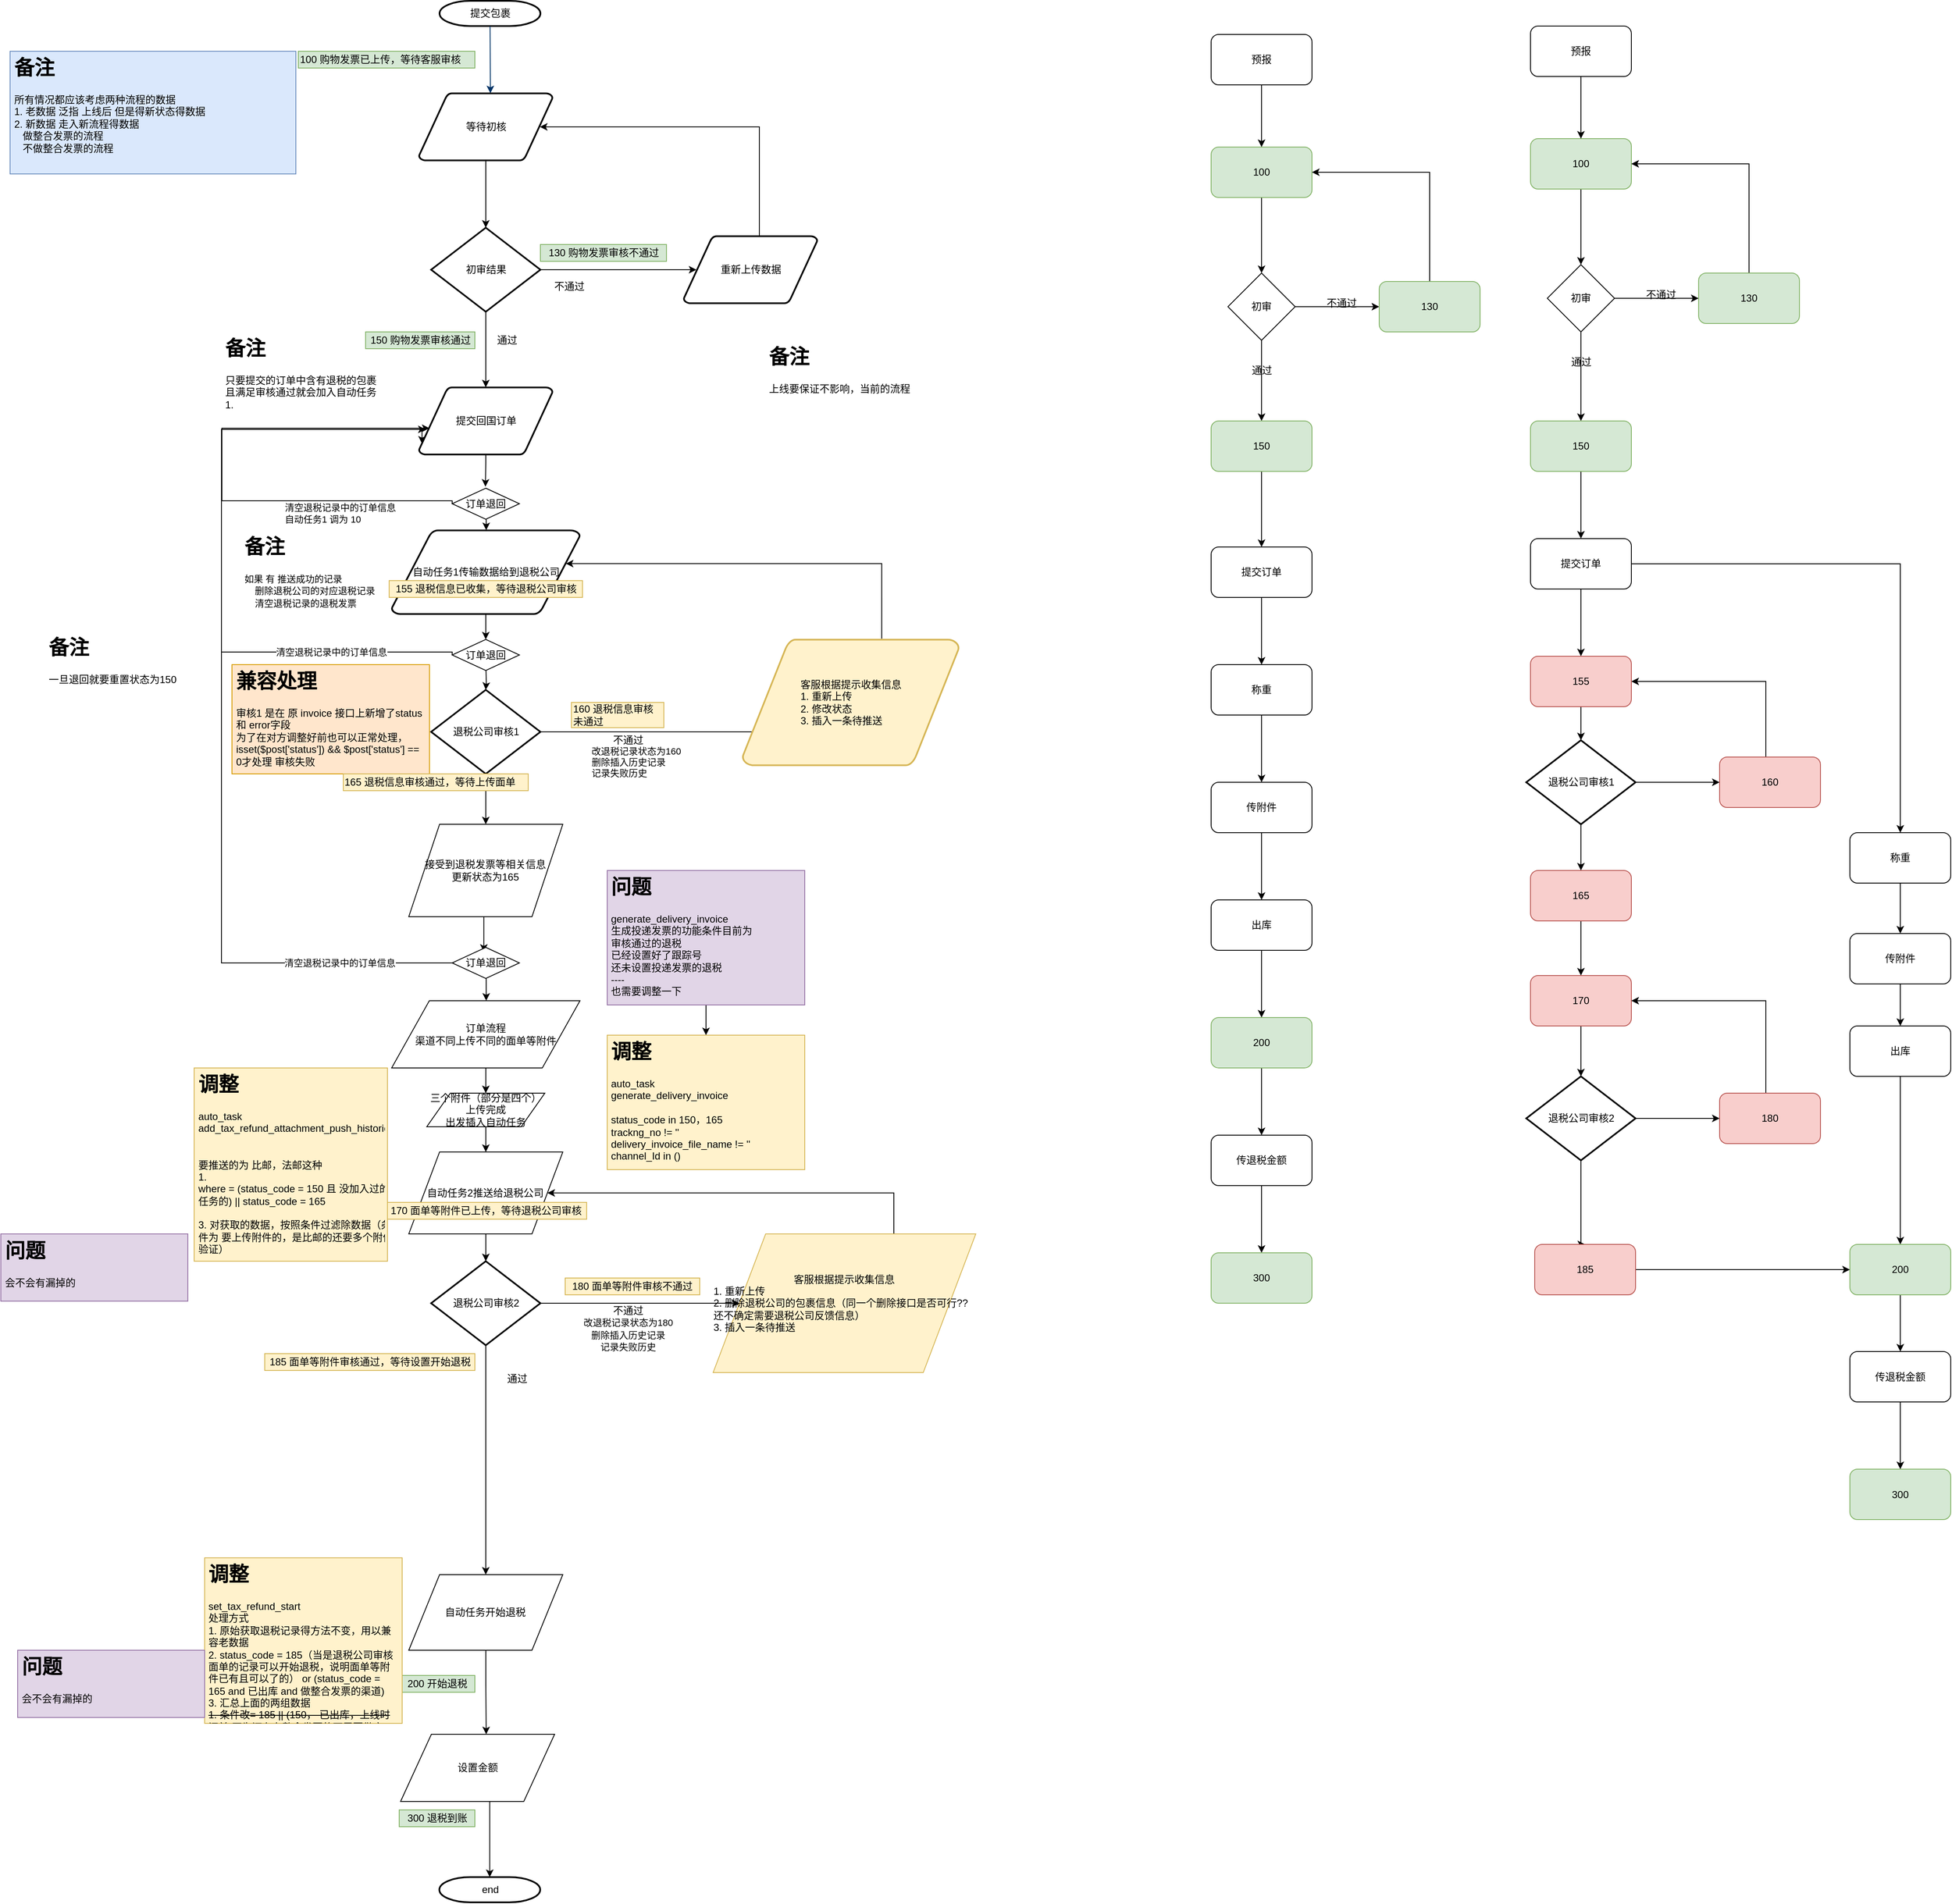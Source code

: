 <mxfile version="13.1.3" type="github">
  <diagram id="6a731a19-8d31-9384-78a2-239565b7b9f0" name="Page-1">
    <mxGraphModel dx="3376" dy="548" grid="1" gridSize="10" guides="1" tooltips="1" connect="1" arrows="1" fold="1" page="1" pageScale="1" pageWidth="1169" pageHeight="827" background="#ffffff" math="0" shadow="0">
      <root>
        <mxCell id="0" />
        <mxCell id="1" parent="0" />
        <mxCell id="2" value="提交包裹" style="shape=mxgraph.flowchart.terminator;strokeWidth=2;gradientColor=none;gradientDirection=north;fontStyle=0;html=1;" parent="1" vertex="1">
          <mxGeometry x="-658.01" y="10" width="120" height="30" as="geometry" />
        </mxCell>
        <mxCell id="7" style="fontStyle=1;strokeColor=#003366;strokeWidth=1;html=1;" parent="1" source="2" edge="1">
          <mxGeometry relative="1" as="geometry">
            <mxPoint x="-597.51" y="120" as="targetPoint" />
          </mxGeometry>
        </mxCell>
        <mxCell id="LrSTDgnJc3ZIewaenou--55" value="100&amp;nbsp;&lt;span&gt;购物发票已上传，等待客服审核&lt;/span&gt;" style="text;html=1;align=left;verticalAlign=middle;resizable=0;points=[];autosize=1;fillColor=#d5e8d4;strokeColor=#82b366;" parent="1" vertex="1">
          <mxGeometry x="-826.01" y="70" width="210" height="20" as="geometry" />
        </mxCell>
        <mxCell id="LrSTDgnJc3ZIewaenou--58" value="" style="edgeStyle=orthogonalEdgeStyle;rounded=0;orthogonalLoop=1;jettySize=auto;html=1;entryX=0.5;entryY=0;entryDx=0;entryDy=0;entryPerimeter=0;" parent="1" source="LrSTDgnJc3ZIewaenou--56" target="LrSTDgnJc3ZIewaenou--60" edge="1">
          <mxGeometry relative="1" as="geometry">
            <mxPoint x="-603.01" y="280" as="targetPoint" />
          </mxGeometry>
        </mxCell>
        <mxCell id="LrSTDgnJc3ZIewaenou--56" value="等待初核" style="shape=mxgraph.flowchart.data;strokeWidth=2;gradientColor=none;gradientDirection=north;fontStyle=0;html=1;" parent="1" vertex="1">
          <mxGeometry x="-682.51" y="120" width="159" height="80" as="geometry" />
        </mxCell>
        <mxCell id="LrSTDgnJc3ZIewaenou--62" value="" style="edgeStyle=orthogonalEdgeStyle;rounded=0;orthogonalLoop=1;jettySize=auto;html=1;entryX=0.095;entryY=0.5;entryDx=0;entryDy=0;entryPerimeter=0;" parent="1" source="LrSTDgnJc3ZIewaenou--60" target="LrSTDgnJc3ZIewaenou--63" edge="1">
          <mxGeometry relative="1" as="geometry">
            <mxPoint x="-458.01" y="330" as="targetPoint" />
          </mxGeometry>
        </mxCell>
        <mxCell id="LrSTDgnJc3ZIewaenou--69" value="" style="edgeStyle=orthogonalEdgeStyle;rounded=0;orthogonalLoop=1;jettySize=auto;html=1;entryX=0.5;entryY=0;entryDx=0;entryDy=0;entryPerimeter=0;" parent="1" source="LrSTDgnJc3ZIewaenou--60" target="LrSTDgnJc3ZIewaenou--70" edge="1">
          <mxGeometry relative="1" as="geometry">
            <mxPoint x="-603.01" y="460" as="targetPoint" />
          </mxGeometry>
        </mxCell>
        <mxCell id="LrSTDgnJc3ZIewaenou--60" value="初审结果" style="shape=mxgraph.flowchart.decision;strokeWidth=2;gradientColor=none;gradientDirection=north;fontStyle=0;html=1;" parent="1" vertex="1">
          <mxGeometry x="-668.01" y="280" width="130" height="100" as="geometry" />
        </mxCell>
        <mxCell id="LrSTDgnJc3ZIewaenou--65" value="" style="edgeStyle=orthogonalEdgeStyle;rounded=0;orthogonalLoop=1;jettySize=auto;html=1;entryX=0.905;entryY=0.5;entryDx=0;entryDy=0;entryPerimeter=0;exitX=0.574;exitY=0.017;exitDx=0;exitDy=0;exitPerimeter=0;" parent="1" source="LrSTDgnJc3ZIewaenou--63" target="LrSTDgnJc3ZIewaenou--56" edge="1">
          <mxGeometry relative="1" as="geometry">
            <mxPoint x="-388.01" y="210" as="targetPoint" />
            <Array as="points">
              <mxPoint x="-277.51" y="291" />
              <mxPoint x="-277.51" y="160" />
            </Array>
          </mxGeometry>
        </mxCell>
        <mxCell id="LrSTDgnJc3ZIewaenou--63" value="重新上传数据" style="shape=mxgraph.flowchart.data;strokeWidth=2;gradientColor=none;gradientDirection=north;fontStyle=0;html=1;" parent="1" vertex="1">
          <mxGeometry x="-367.51" y="290" width="159" height="80" as="geometry" />
        </mxCell>
        <mxCell id="LrSTDgnJc3ZIewaenou--66" value="不通过" style="text;html=1;align=center;verticalAlign=middle;resizable=0;points=[];autosize=1;" parent="1" vertex="1">
          <mxGeometry x="-528.51" y="340" width="50" height="20" as="geometry" />
        </mxCell>
        <mxCell id="LrSTDgnJc3ZIewaenou--75" value="" style="edgeStyle=orthogonalEdgeStyle;rounded=0;orthogonalLoop=1;jettySize=auto;html=1;entryX=0.584;entryY=-0.06;entryDx=0;entryDy=0;entryPerimeter=0;" parent="1" source="LrSTDgnJc3ZIewaenou--70" edge="1">
          <mxGeometry relative="1" as="geometry">
            <mxPoint x="-603.478" y="588.2" as="targetPoint" />
            <Array as="points">
              <mxPoint x="-603.51" y="560" />
              <mxPoint x="-603.51" y="560" />
            </Array>
          </mxGeometry>
        </mxCell>
        <mxCell id="LrSTDgnJc3ZIewaenou--70" value="提交回国订单" style="shape=mxgraph.flowchart.data;strokeWidth=2;gradientColor=none;gradientDirection=north;fontStyle=0;html=1;" parent="1" vertex="1">
          <mxGeometry x="-682.51" y="470" width="159" height="80" as="geometry" />
        </mxCell>
        <mxCell id="LrSTDgnJc3ZIewaenou--77" value="" style="edgeStyle=orthogonalEdgeStyle;rounded=0;orthogonalLoop=1;jettySize=auto;html=1;entryX=0.5;entryY=0;entryDx=0;entryDy=0;entryPerimeter=0;" parent="1" source="LrSTDgnJc3ZIewaenou--74" edge="1">
          <mxGeometry relative="1" as="geometry">
            <mxPoint x="-603.01" y="770" as="targetPoint" />
          </mxGeometry>
        </mxCell>
        <mxCell id="LrSTDgnJc3ZIewaenou--74" value="自动任务1传输数据给到退税公司" style="shape=mxgraph.flowchart.data;strokeWidth=2;gradientColor=none;gradientDirection=north;fontStyle=0;html=1;" parent="1" vertex="1">
          <mxGeometry x="-715" y="640" width="224" height="100" as="geometry" />
        </mxCell>
        <mxCell id="LrSTDgnJc3ZIewaenou--71" value="130&amp;nbsp;购物发票审核不通过" style="text;html=1;align=center;verticalAlign=middle;resizable=0;points=[];autosize=1;fillColor=#d5e8d4;strokeColor=#82b366;" parent="1" vertex="1">
          <mxGeometry x="-538.01" y="300" width="150" height="20" as="geometry" />
        </mxCell>
        <mxCell id="LrSTDgnJc3ZIewaenou--72" value="150&amp;nbsp;购物发票审核通过" style="text;html=1;align=center;verticalAlign=middle;resizable=0;points=[];autosize=1;fillColor=#d5e8d4;strokeColor=#82b366;" parent="1" vertex="1">
          <mxGeometry x="-746.01" y="404" width="130" height="20" as="geometry" />
        </mxCell>
        <mxCell id="LrSTDgnJc3ZIewaenou--73" value="通过" style="text;html=1;align=center;verticalAlign=middle;resizable=0;points=[];autosize=1;" parent="1" vertex="1">
          <mxGeometry x="-597.51" y="404" width="40" height="20" as="geometry" />
        </mxCell>
        <mxCell id="LrSTDgnJc3ZIewaenou--78" value="155 退税信息已收集，等待退税公司审核" style="text;html=1;align=center;verticalAlign=middle;resizable=0;points=[];autosize=1;fillColor=#fff2cc;strokeColor=#d6b656;" parent="1" vertex="1">
          <mxGeometry x="-717.97" y="700" width="230" height="20" as="geometry" />
        </mxCell>
        <mxCell id="LrSTDgnJc3ZIewaenou--81" value="" style="edgeStyle=orthogonalEdgeStyle;rounded=0;orthogonalLoop=1;jettySize=auto;html=1;entryX=0.044;entryY=0.726;entryDx=0;entryDy=0;entryPerimeter=0;exitX=1;exitY=0.5;exitDx=0;exitDy=0;exitPerimeter=0;" parent="1" source="LrSTDgnJc3ZIewaenou--79" target="LrSTDgnJc3ZIewaenou--86" edge="1">
          <mxGeometry relative="1" as="geometry">
            <mxPoint x="-347.51" y="860" as="targetPoint" />
            <Array as="points">
              <mxPoint x="-275.51" y="880" />
            </Array>
          </mxGeometry>
        </mxCell>
        <mxCell id="7mLNIrUK4WttmI5ZQ052-66" style="edgeStyle=orthogonalEdgeStyle;rounded=0;orthogonalLoop=1;jettySize=auto;html=1;entryX=0.5;entryY=0;entryDx=0;entryDy=0;" parent="1" source="LrSTDgnJc3ZIewaenou--79" target="LrSTDgnJc3ZIewaenou--94" edge="1">
          <mxGeometry relative="1" as="geometry">
            <mxPoint x="-603.02" y="960" as="targetPoint" />
          </mxGeometry>
        </mxCell>
        <mxCell id="LrSTDgnJc3ZIewaenou--79" value="退税公司审核1" style="shape=mxgraph.flowchart.decision;strokeWidth=2;gradientColor=none;gradientDirection=north;fontStyle=0;html=1;" parent="1" vertex="1">
          <mxGeometry x="-668.01" y="830" width="130" height="100" as="geometry" />
        </mxCell>
        <mxCell id="LrSTDgnJc3ZIewaenou--84" value="160&amp;nbsp;&lt;span style=&quot;text-align: center&quot;&gt;退税信息&lt;/span&gt;审核&lt;br&gt;未通过" style="text;html=1;align=left;verticalAlign=middle;resizable=0;points=[];autosize=1;fillColor=#fff2cc;strokeColor=#d6b656;" parent="1" vertex="1">
          <mxGeometry x="-501.14" y="845" width="110" height="30" as="geometry" />
        </mxCell>
        <mxCell id="LrSTDgnJc3ZIewaenou--85" value="不通过" style="text;html=1;align=center;verticalAlign=middle;resizable=0;points=[];autosize=1;" parent="1" vertex="1">
          <mxGeometry x="-458.51" y="880" width="50" height="20" as="geometry" />
        </mxCell>
        <mxCell id="LrSTDgnJc3ZIewaenou--91" value="" style="edgeStyle=orthogonalEdgeStyle;rounded=0;orthogonalLoop=1;jettySize=auto;html=1;exitX=0.643;exitY=-0.006;exitDx=0;exitDy=0;exitPerimeter=0;entryX=0.925;entryY=0.398;entryDx=0;entryDy=0;entryPerimeter=0;" parent="1" source="LrSTDgnJc3ZIewaenou--86" target="LrSTDgnJc3ZIewaenou--74" edge="1">
          <mxGeometry relative="1" as="geometry">
            <mxPoint x="-500" y="680" as="targetPoint" />
            <Array as="points">
              <mxPoint x="-132" y="680" />
            </Array>
            <mxPoint x="-277.51" y="765" as="sourcePoint" />
          </mxGeometry>
        </mxCell>
        <mxCell id="LrSTDgnJc3ZIewaenou--86" value="客服根据提示收集信息&lt;br&gt;&lt;div style=&quot;text-align: left&quot;&gt;&lt;span&gt;1. 重新上传&lt;/span&gt;&lt;/div&gt;&lt;div style=&quot;text-align: left&quot;&gt;&lt;span&gt;2. 修改状态&lt;/span&gt;&lt;/div&gt;&lt;div style=&quot;text-align: left&quot;&gt;&lt;span&gt;3. 插入一条待推送&lt;/span&gt;&lt;br&gt;&lt;/div&gt;" style="shape=mxgraph.flowchart.data;strokeWidth=2;gradientDirection=north;fontStyle=0;html=1;fillColor=#fff2cc;strokeColor=#d6b656;" parent="1" vertex="1">
          <mxGeometry x="-297.51" y="770" width="257.51" height="150" as="geometry" />
        </mxCell>
        <mxCell id="LrSTDgnJc3ZIewaenou--93" value="通过" style="text;html=1;align=center;verticalAlign=middle;resizable=0;points=[];autosize=1;" parent="1" vertex="1">
          <mxGeometry x="-586.01" y="930" width="40" height="20" as="geometry" />
        </mxCell>
        <mxCell id="LrSTDgnJc3ZIewaenou--96" value="" style="edgeStyle=orthogonalEdgeStyle;rounded=0;orthogonalLoop=1;jettySize=auto;html=1;entryX=0.436;entryY=0.06;entryDx=0;entryDy=0;entryPerimeter=0;" parent="1" source="LrSTDgnJc3ZIewaenou--94" edge="1">
          <mxGeometry relative="1" as="geometry">
            <mxPoint x="-605.332" y="1141.8" as="targetPoint" />
            <Array as="points">
              <mxPoint x="-605.51" y="1100" />
              <mxPoint x="-605.51" y="1100" />
            </Array>
          </mxGeometry>
        </mxCell>
        <mxCell id="LrSTDgnJc3ZIewaenou--94" value="接受到退税发票等相关信息&lt;br&gt;更新状态为165" style="shape=parallelogram;perimeter=parallelogramPerimeter;whiteSpace=wrap;html=1;" parent="1" vertex="1">
          <mxGeometry x="-694.64" y="990" width="183.25" height="110" as="geometry" />
        </mxCell>
        <mxCell id="7mLNIrUK4WttmI5ZQ052-99" value="" style="edgeStyle=orthogonalEdgeStyle;rounded=0;orthogonalLoop=1;jettySize=auto;html=1;entryX=0.5;entryY=0;entryDx=0;entryDy=0;" parent="1" source="LrSTDgnJc3ZIewaenou--95" target="7mLNIrUK4WttmI5ZQ052-100" edge="1">
          <mxGeometry relative="1" as="geometry">
            <mxPoint x="-602.51" y="1310" as="targetPoint" />
          </mxGeometry>
        </mxCell>
        <mxCell id="LrSTDgnJc3ZIewaenou--95" value="订单流程&lt;br&gt;渠道不同上传不同的面单等附件" style="shape=parallelogram;perimeter=parallelogramPerimeter;whiteSpace=wrap;html=1;" parent="1" vertex="1">
          <mxGeometry x="-715" y="1200" width="224.06" height="80" as="geometry" />
        </mxCell>
        <mxCell id="LrSTDgnJc3ZIewaenou--100" value="" style="edgeStyle=orthogonalEdgeStyle;rounded=0;orthogonalLoop=1;jettySize=auto;html=1;" parent="1" source="LrSTDgnJc3ZIewaenou--97" target="LrSTDgnJc3ZIewaenou--99" edge="1">
          <mxGeometry relative="1" as="geometry" />
        </mxCell>
        <mxCell id="LrSTDgnJc3ZIewaenou--97" value="自动任务2推送给退税公司" style="shape=parallelogram;perimeter=parallelogramPerimeter;whiteSpace=wrap;html=1;" parent="1" vertex="1">
          <mxGeometry x="-694.63" y="1380" width="183.25" height="97.5" as="geometry" />
        </mxCell>
        <mxCell id="LrSTDgnJc3ZIewaenou--102" value="" style="edgeStyle=orthogonalEdgeStyle;rounded=0;orthogonalLoop=1;jettySize=auto;html=1;" parent="1" source="LrSTDgnJc3ZIewaenou--99" target="LrSTDgnJc3ZIewaenou--105" edge="1">
          <mxGeometry relative="1" as="geometry">
            <mxPoint x="-458.01" y="1560" as="targetPoint" />
          </mxGeometry>
        </mxCell>
        <mxCell id="LrSTDgnJc3ZIewaenou--104" value="" style="edgeStyle=orthogonalEdgeStyle;rounded=0;orthogonalLoop=1;jettySize=auto;html=1;entryX=0.5;entryY=0;entryDx=0;entryDy=0;" parent="1" source="LrSTDgnJc3ZIewaenou--99" target="LrSTDgnJc3ZIewaenou--106" edge="1">
          <mxGeometry relative="1" as="geometry">
            <mxPoint x="-602.51" y="1670" as="targetPoint" />
            <Array as="points" />
          </mxGeometry>
        </mxCell>
        <mxCell id="LrSTDgnJc3ZIewaenou--99" value="退税公司审核2" style="shape=mxgraph.flowchart.decision;strokeWidth=2;gradientColor=none;gradientDirection=north;fontStyle=0;html=1;" parent="1" vertex="1">
          <mxGeometry x="-668.01" y="1510" width="130" height="100" as="geometry" />
        </mxCell>
        <mxCell id="LrSTDgnJc3ZIewaenou--112" style="edgeStyle=orthogonalEdgeStyle;rounded=0;orthogonalLoop=1;jettySize=auto;html=1;entryX=1;entryY=0.5;entryDx=0;entryDy=0;" parent="1" source="LrSTDgnJc3ZIewaenou--105" target="LrSTDgnJc3ZIewaenou--97" edge="1">
          <mxGeometry relative="1" as="geometry">
            <Array as="points">
              <mxPoint x="-117.51" y="1429" />
            </Array>
          </mxGeometry>
        </mxCell>
        <mxCell id="LrSTDgnJc3ZIewaenou--105" value="&lt;span&gt;客服根据提示收集信息&lt;br&gt;&lt;div style=&quot;text-align: left&quot;&gt;&lt;span&gt;1. 重新上传&lt;/span&gt;&lt;/div&gt;&lt;/span&gt;&lt;div style=&quot;text-align: left&quot;&gt;2. 删除退税公司的包裹信息（同一个删除接口是否可行??还不确定需要退税公司反馈信息）&lt;/div&gt;&lt;div style=&quot;text-align: left&quot;&gt;3. 插入一条待推送&lt;/div&gt;" style="shape=parallelogram;perimeter=parallelogramPerimeter;whiteSpace=wrap;html=1;fillColor=#fff2cc;strokeColor=#d6b656;" parent="1" vertex="1">
          <mxGeometry x="-332.51" y="1477.5" width="312.51" height="165" as="geometry" />
        </mxCell>
        <mxCell id="LrSTDgnJc3ZIewaenou--113" style="edgeStyle=orthogonalEdgeStyle;rounded=0;orthogonalLoop=1;jettySize=auto;html=1;" parent="1" source="LrSTDgnJc3ZIewaenou--106" edge="1">
          <mxGeometry relative="1" as="geometry">
            <mxPoint x="-602.51" y="2073" as="targetPoint" />
            <Array as="points">
              <mxPoint x="-602.51" y="2013" />
              <mxPoint x="-602.51" y="2013" />
            </Array>
          </mxGeometry>
        </mxCell>
        <mxCell id="LrSTDgnJc3ZIewaenou--106" value="自动任务开始退税" style="shape=parallelogram;perimeter=parallelogramPerimeter;whiteSpace=wrap;html=1;" parent="1" vertex="1">
          <mxGeometry x="-694.64" y="1883" width="183.25" height="90" as="geometry" />
        </mxCell>
        <mxCell id="LrSTDgnJc3ZIewaenou--108" value="180 面单等附件审核不通过" style="text;html=1;align=center;verticalAlign=middle;resizable=0;points=[];autosize=1;fillColor=#fff2cc;strokeColor=#d6b656;" parent="1" vertex="1">
          <mxGeometry x="-508.51" y="1530" width="160" height="20" as="geometry" />
        </mxCell>
        <mxCell id="LrSTDgnJc3ZIewaenou--109" value="不通过&lt;br&gt;&lt;span style=&quot;font-size: 11px ; text-align: left ; background-color: rgb(255 , 255 , 255)&quot;&gt;改退税记录状态为180&lt;/span&gt;&lt;br style=&quot;font-size: 11px ; text-align: left&quot;&gt;&lt;span style=&quot;font-size: 11px ; text-align: left ; background-color: rgb(255 , 255 , 255)&quot;&gt;删除插入历史记录&lt;/span&gt;&lt;br style=&quot;font-size: 11px ; text-align: left&quot;&gt;&lt;span style=&quot;font-size: 11px ; text-align: left ; background-color: rgb(255 , 255 , 255)&quot;&gt;记录失败历史&lt;/span&gt;" style="text;html=1;align=center;verticalAlign=middle;resizable=0;points=[];autosize=1;" parent="1" vertex="1">
          <mxGeometry x="-493.51" y="1560" width="120" height="60" as="geometry" />
        </mxCell>
        <mxCell id="LrSTDgnJc3ZIewaenou--110" value="185 面单等附件审核通过，等待设置开始退税" style="text;html=1;align=center;verticalAlign=middle;resizable=0;points=[];autosize=1;fillColor=#fff2cc;strokeColor=#d6b656;" parent="1" vertex="1">
          <mxGeometry x="-866.01" y="1620" width="250" height="20" as="geometry" />
        </mxCell>
        <mxCell id="LrSTDgnJc3ZIewaenou--111" value="通过" style="text;html=1;align=center;verticalAlign=middle;resizable=0;points=[];autosize=1;" parent="1" vertex="1">
          <mxGeometry x="-586.01" y="1640" width="40" height="20" as="geometry" />
        </mxCell>
        <mxCell id="7mLNIrUK4WttmI5ZQ052-42" value="200 开始退税" style="text;html=1;align=center;verticalAlign=middle;resizable=0;points=[];autosize=1;fillColor=#d5e8d4;strokeColor=#82b366;" parent="1" vertex="1">
          <mxGeometry x="-706.01" y="2003" width="90" height="20" as="geometry" />
        </mxCell>
        <mxCell id="7mLNIrUK4WttmI5ZQ052-44" value="&lt;span style=&quot;text-align: left&quot;&gt;300 退税到账&lt;/span&gt;" style="text;html=1;align=center;verticalAlign=middle;resizable=0;points=[];autosize=1;fillColor=#d5e8d4;strokeColor=#82b366;" parent="1" vertex="1">
          <mxGeometry x="-706.01" y="2163" width="90" height="20" as="geometry" />
        </mxCell>
        <mxCell id="7mLNIrUK4WttmI5ZQ052-45" value="170&amp;nbsp;面单等附件已上传，等待退税公司审核" style="text;html=1;align=center;verticalAlign=middle;resizable=0;points=[];autosize=1;fillColor=#fff2cc;strokeColor=#d6b656;" parent="1" vertex="1">
          <mxGeometry x="-722.97" y="1440" width="240" height="20" as="geometry" />
        </mxCell>
        <mxCell id="7mLNIrUK4WttmI5ZQ052-46" value="&lt;h1&gt;&lt;span&gt;备注&lt;/span&gt;&lt;/h1&gt;&lt;div&gt;&lt;span&gt;上线要保证不影响，当前的流程&lt;/span&gt;&lt;/div&gt;" style="text;html=1;strokeColor=none;fillColor=none;spacing=5;spacingTop=-20;whiteSpace=wrap;overflow=hidden;rounded=0;align=left;" parent="1" vertex="1">
          <mxGeometry x="-271.26" y="414" width="190" height="120" as="geometry" />
        </mxCell>
        <mxCell id="7mLNIrUK4WttmI5ZQ052-47" value="&lt;h1&gt;&lt;span&gt;备注&lt;/span&gt;&lt;/h1&gt;&lt;div&gt;&lt;span&gt;只要提交的订单中含有退税的包裹且满足审核通过就会加入自动任务1.&lt;/span&gt;&lt;/div&gt;" style="text;html=1;strokeColor=none;fillColor=none;spacing=5;spacingTop=-20;whiteSpace=wrap;overflow=hidden;rounded=0;align=left;" parent="1" vertex="1">
          <mxGeometry x="-917.51" y="404" width="190" height="120" as="geometry" />
        </mxCell>
        <mxCell id="7mLNIrUK4WttmI5ZQ052-49" style="edgeStyle=orthogonalEdgeStyle;rounded=0;orthogonalLoop=1;jettySize=auto;html=1;entryX=0.079;entryY=0.608;entryDx=0;entryDy=0;entryPerimeter=0;exitX=0;exitY=0.5;exitDx=0;exitDy=0;" parent="1" source="7mLNIrUK4WttmI5ZQ052-93" target="LrSTDgnJc3ZIewaenou--70" edge="1">
          <mxGeometry relative="1" as="geometry">
            <mxPoint x="-657.513" y="605" as="sourcePoint" />
            <Array as="points">
              <mxPoint x="-643" y="605" />
              <mxPoint x="-917" y="605" />
              <mxPoint x="-917" y="519" />
            </Array>
          </mxGeometry>
        </mxCell>
        <mxCell id="7mLNIrUK4WttmI5ZQ052-56" value="清空退税记录中的订单信息&lt;br&gt;自动任务1 调为 10" style="edgeLabel;html=1;align=left;verticalAlign=middle;resizable=0;points=[];" parent="7mLNIrUK4WttmI5ZQ052-49" vertex="1" connectable="0">
          <mxGeometry x="-0.477" y="-1" relative="1" as="geometry">
            <mxPoint x="-45" y="16" as="offset" />
          </mxGeometry>
        </mxCell>
        <mxCell id="7mLNIrUK4WttmI5ZQ052-50" value="" style="edgeStyle=orthogonalEdgeStyle;rounded=0;orthogonalLoop=1;jettySize=auto;html=1;" parent="1" target="LrSTDgnJc3ZIewaenou--74" edge="1">
          <mxGeometry relative="1" as="geometry">
            <mxPoint x="-602.451" y="620" as="sourcePoint" />
            <Array as="points">
              <mxPoint x="-602.51" y="630" />
              <mxPoint x="-602.51" y="630" />
            </Array>
          </mxGeometry>
        </mxCell>
        <mxCell id="7mLNIrUK4WttmI5ZQ052-53" value="" style="edgeStyle=orthogonalEdgeStyle;rounded=0;orthogonalLoop=1;jettySize=auto;html=1;" parent="1" target="LrSTDgnJc3ZIewaenou--79" edge="1">
          <mxGeometry relative="1" as="geometry">
            <mxPoint x="-602.91" y="800" as="sourcePoint" />
          </mxGeometry>
        </mxCell>
        <mxCell id="7mLNIrUK4WttmI5ZQ052-55" value="" style="edgeStyle=orthogonalEdgeStyle;rounded=0;orthogonalLoop=1;jettySize=auto;html=1;exitX=0;exitY=0.5;exitDx=0;exitDy=0;" parent="1" source="7mLNIrUK4WttmI5ZQ052-89" edge="1">
          <mxGeometry relative="1" as="geometry">
            <mxPoint x="-647.763" y="785" as="sourcePoint" />
            <mxPoint x="-674.51" y="520" as="targetPoint" />
            <Array as="points">
              <mxPoint x="-642.51" y="785" />
              <mxPoint x="-917.51" y="785" />
              <mxPoint x="-917.51" y="520" />
            </Array>
          </mxGeometry>
        </mxCell>
        <mxCell id="7mLNIrUK4WttmI5ZQ052-58" value="&lt;span style=&quot;text-align: left&quot;&gt;清空退税记录中的订单信息&lt;/span&gt;" style="edgeLabel;html=1;align=center;verticalAlign=middle;resizable=0;points=[];" parent="1" vertex="1" connectable="0">
          <mxGeometry x="-787.513" y="785" as="geometry">
            <mxPoint as="offset" />
          </mxGeometry>
        </mxCell>
        <mxCell id="7mLNIrUK4WttmI5ZQ052-63" value="" style="edgeStyle=orthogonalEdgeStyle;rounded=0;orthogonalLoop=1;jettySize=auto;html=1;exitX=0.095;exitY=0.5;exitDx=0;exitDy=0;exitPerimeter=0;entryX=0.023;entryY=0.837;entryDx=0;entryDy=0;entryPerimeter=0;" parent="1" target="LrSTDgnJc3ZIewaenou--70" edge="1">
          <mxGeometry relative="1" as="geometry">
            <mxPoint x="-643.013" y="1155" as="sourcePoint" />
            <mxPoint x="-677.51" y="700" as="targetPoint" />
            <Array as="points">
              <mxPoint x="-917.51" y="1155" />
              <mxPoint x="-917.51" y="520" />
              <mxPoint x="-678.51" y="520" />
            </Array>
          </mxGeometry>
        </mxCell>
        <mxCell id="7mLNIrUK4WttmI5ZQ052-67" value="&lt;span style=&quot;text-align: left&quot;&gt;清空退税记录中的订单信息&lt;/span&gt;" style="edgeLabel;html=1;align=center;verticalAlign=middle;resizable=0;points=[];" parent="1" vertex="1" connectable="0">
          <mxGeometry x="-777.513" y="1155" as="geometry">
            <mxPoint as="offset" />
          </mxGeometry>
        </mxCell>
        <mxCell id="7mLNIrUK4WttmI5ZQ052-71" value="&lt;h1&gt;&lt;span&gt;备注&lt;/span&gt;&lt;/h1&gt;&lt;div&gt;一旦退回就要重置状态为150&lt;/div&gt;" style="text;html=1;strokeColor=none;fillColor=none;spacing=5;spacingTop=-20;whiteSpace=wrap;overflow=hidden;rounded=0;align=left;" parent="1" vertex="1">
          <mxGeometry x="-1127.51" y="760" width="190" height="120" as="geometry" />
        </mxCell>
        <mxCell id="7mLNIrUK4WttmI5ZQ052-77" value="" style="edgeStyle=orthogonalEdgeStyle;rounded=0;orthogonalLoop=1;jettySize=auto;html=1;" parent="1" target="LrSTDgnJc3ZIewaenou--95" edge="1">
          <mxGeometry relative="1" as="geometry">
            <mxPoint x="-602.51" y="1170" as="sourcePoint" />
            <Array as="points">
              <mxPoint x="-602.51" y="1180" />
              <mxPoint x="-602.51" y="1180" />
            </Array>
          </mxGeometry>
        </mxCell>
        <mxCell id="7mLNIrUK4WttmI5ZQ052-78" value="改退税记录状态为160&lt;br&gt;删除插入历史记录&lt;br&gt;记录失败历史" style="edgeLabel;html=1;align=left;verticalAlign=middle;resizable=0;points=[];" parent="1" vertex="1" connectable="0">
          <mxGeometry x="-433.513" y="900" as="geometry">
            <mxPoint x="-45" y="16" as="offset" />
          </mxGeometry>
        </mxCell>
        <mxCell id="7mLNIrUK4WttmI5ZQ052-79" value="&lt;h1&gt;兼容处理&lt;/h1&gt;&lt;div&gt;审核1 是在 原 invoice 接口上新增了status 和 error字段&lt;/div&gt;&lt;div&gt;为了在对方调整好前也可以正常处理，isset($post[&#39;status&#39;]) &amp;amp;&amp;amp; $post[&#39;status&#39;] == 0才处理 审核失败&lt;/div&gt;" style="text;html=1;strokeColor=#d79b00;fillColor=#ffe6cc;spacing=5;spacingTop=-20;whiteSpace=wrap;overflow=hidden;rounded=0;align=left;" parent="1" vertex="1">
          <mxGeometry x="-905.01" y="800" width="235" height="130" as="geometry" />
        </mxCell>
        <mxCell id="7mLNIrUK4WttmI5ZQ052-81" value="end" style="shape=mxgraph.flowchart.terminator;strokeWidth=2;gradientColor=none;gradientDirection=north;fontStyle=0;html=1;" parent="1" vertex="1">
          <mxGeometry x="-658.26" y="2243" width="120" height="30" as="geometry" />
        </mxCell>
        <mxCell id="7mLNIrUK4WttmI5ZQ052-84" value="" style="edgeStyle=orthogonalEdgeStyle;rounded=0;orthogonalLoop=1;jettySize=auto;html=1;entryX=0.5;entryY=0;entryDx=0;entryDy=0;entryPerimeter=0;" parent="1" source="7mLNIrUK4WttmI5ZQ052-82" target="7mLNIrUK4WttmI5ZQ052-81" edge="1">
          <mxGeometry relative="1" as="geometry">
            <mxPoint x="-612.765" y="2233" as="targetPoint" />
            <Array as="points">
              <mxPoint x="-597.51" y="2243" />
            </Array>
          </mxGeometry>
        </mxCell>
        <mxCell id="7mLNIrUK4WttmI5ZQ052-82" value="设置金额" style="shape=parallelogram;perimeter=parallelogramPerimeter;whiteSpace=wrap;html=1;" parent="1" vertex="1">
          <mxGeometry x="-704.39" y="2073" width="183.25" height="80" as="geometry" />
        </mxCell>
        <mxCell id="7mLNIrUK4WttmI5ZQ052-89" value="订单退回" style="rhombus;whiteSpace=wrap;html=1;" parent="1" vertex="1">
          <mxGeometry x="-643.01" y="770" width="80" height="37" as="geometry" />
        </mxCell>
        <mxCell id="7mLNIrUK4WttmI5ZQ052-90" value="订单退回" style="rhombus;whiteSpace=wrap;html=1;" parent="1" vertex="1">
          <mxGeometry x="-643.01" y="1136.5" width="80" height="37" as="geometry" />
        </mxCell>
        <mxCell id="7mLNIrUK4WttmI5ZQ052-93" value="订单退回" style="rhombus;whiteSpace=wrap;html=1;" parent="1" vertex="1">
          <mxGeometry x="-643.01" y="590" width="80" height="37" as="geometry" />
        </mxCell>
        <mxCell id="7mLNIrUK4WttmI5ZQ052-96" value="&lt;h1&gt;调整&lt;/h1&gt;&lt;div&gt;set_tax_refund_start&amp;nbsp;&lt;br&gt;&lt;/div&gt;&lt;div&gt;处理方式&lt;/div&gt;&lt;div&gt;1. 原始获取退税记录得方法不变，用以兼容老数据&lt;/div&gt;&lt;div&gt;2. status_code = 185（当是退税公司审核面单的记录可以开始退税，说明面单等附件已有且可以了的） or (status_code = 165 and 已出库 and 做整合发票的渠道)&lt;/div&gt;&lt;div&gt;3. 汇总上面的两组数据&lt;/div&gt;&lt;div&gt;&lt;strike&gt;1. 条件改= 185 || (150， 已出库，上线时间前(因为还存在整合发票的不需要做审核)) || (165 ,已出库)&lt;/strike&gt;&lt;/div&gt;&lt;div&gt;&lt;span&gt;3. 去除add attahchment_history&lt;/span&gt;&lt;/div&gt;" style="text;html=1;spacing=5;spacingTop=-20;whiteSpace=wrap;overflow=hidden;rounded=0;align=left;fillColor=#fff2cc;strokeColor=#d6b656;" parent="1" vertex="1">
          <mxGeometry x="-937.51" y="1863" width="235" height="197" as="geometry" />
        </mxCell>
        <mxCell id="7mLNIrUK4WttmI5ZQ052-97" value="&lt;h1&gt;调整&lt;/h1&gt;&lt;div&gt;auto_task add_tax_refund_attachment_push_histories&lt;br&gt;&lt;/div&gt;&lt;div&gt;&lt;br&gt;&lt;/div&gt;&lt;div&gt;&lt;br&gt;&lt;/div&gt;&lt;div&gt;要推送的为&amp;nbsp;&lt;span&gt;比邮，法邮这种&lt;/span&gt;&lt;/div&gt;&lt;div&gt;1.&amp;nbsp;&lt;/div&gt;where = (status_code = 150 且 没加入过的任务的) || status_code = 165&lt;div&gt;&lt;/div&gt;&lt;br&gt;3. 对获取的数据，按照条件过滤除数据（条件为 要上传附件的，是比邮的还要多个附件验证）&lt;br&gt;&lt;div&gt;&lt;br&gt;&lt;/div&gt;" style="text;html=1;spacing=5;spacingTop=-20;whiteSpace=wrap;overflow=hidden;rounded=0;align=left;fillColor=#fff2cc;strokeColor=#d6b656;" parent="1" vertex="1">
          <mxGeometry x="-950" y="1280" width="230" height="230" as="geometry" />
        </mxCell>
        <mxCell id="7mLNIrUK4WttmI5ZQ052-101" value="" style="edgeStyle=orthogonalEdgeStyle;rounded=0;orthogonalLoop=1;jettySize=auto;html=1;" parent="1" source="7mLNIrUK4WttmI5ZQ052-100" target="LrSTDgnJc3ZIewaenou--97" edge="1">
          <mxGeometry relative="1" as="geometry" />
        </mxCell>
        <mxCell id="7mLNIrUK4WttmI5ZQ052-100" value="三个附件（部分是四个）上传完成&lt;br&gt;出发插入自动任务" style="shape=parallelogram;perimeter=parallelogramPerimeter;whiteSpace=wrap;html=1;" parent="1" vertex="1">
          <mxGeometry x="-673.24" y="1310" width="140.46" height="40" as="geometry" />
        </mxCell>
        <mxCell id="LrSTDgnJc3ZIewaenou--92" value="165 退税信息审核通过，等待上传面单" style="text;html=1;align=left;verticalAlign=middle;resizable=0;points=[];autosize=1;fillColor=#fff2cc;strokeColor=#d6b656;" parent="1" vertex="1">
          <mxGeometry x="-772.51" y="930" width="220" height="20" as="geometry" />
        </mxCell>
        <mxCell id="JJt_7ZSJgDdLku0Frvaq-8" value="&lt;h1&gt;问题&lt;/h1&gt;&lt;div&gt;会不会有漏掉的&lt;/div&gt;" style="text;html=1;spacing=5;spacingTop=-20;whiteSpace=wrap;overflow=hidden;rounded=0;align=left;fillColor=#e1d5e7;strokeColor=#9673a6;" parent="1" vertex="1">
          <mxGeometry x="-1180" y="1477.5" width="222.49" height="80" as="geometry" />
        </mxCell>
        <mxCell id="JJt_7ZSJgDdLku0Frvaq-9" value="&lt;h1&gt;问题&lt;/h1&gt;&lt;div&gt;会不会有漏掉的&lt;/div&gt;" style="text;html=1;spacing=5;spacingTop=-20;whiteSpace=wrap;overflow=hidden;rounded=0;align=left;fillColor=#e1d5e7;strokeColor=#9673a6;" parent="1" vertex="1">
          <mxGeometry x="-1160" y="1973" width="222.49" height="80" as="geometry" />
        </mxCell>
        <mxCell id="JJt_7ZSJgDdLku0Frvaq-10" value="&lt;h1&gt;&lt;span&gt;备注&lt;/span&gt;&lt;/h1&gt;&lt;div&gt;&lt;span style=&quot;font-size: 11px ; background-color: rgb(255 , 255 , 255)&quot;&gt;如果 有 推送成功的记录&amp;nbsp;&lt;/span&gt;&lt;/div&gt;&lt;div&gt;&lt;span style=&quot;font-size: 11px ; background-color: rgb(255 , 255 , 255)&quot;&gt;&amp;nbsp; &amp;nbsp; 删除退税公司的对应退税记录&lt;/span&gt;&lt;br style=&quot;font-size: 11px&quot;&gt;&lt;span style=&quot;font-size: 11px ; background-color: rgb(255 , 255 , 255)&quot;&gt;&amp;nbsp; &amp;nbsp; 清空退税记录的退税发票&lt;/span&gt;&lt;br&gt;&lt;/div&gt;" style="text;html=1;strokeColor=none;fillColor=none;spacing=5;spacingTop=-20;whiteSpace=wrap;overflow=hidden;rounded=0;align=left;" parent="1" vertex="1">
          <mxGeometry x="-895" y="640" width="180" height="100" as="geometry" />
        </mxCell>
        <mxCell id="P72TIUILUh3DRspWZgZs-9" value="" style="edgeStyle=orthogonalEdgeStyle;rounded=0;orthogonalLoop=1;jettySize=auto;html=1;entryX=0.5;entryY=0;entryDx=0;entryDy=0;" parent="1" source="P72TIUILUh3DRspWZgZs-7" target="P72TIUILUh3DRspWZgZs-10" edge="1">
          <mxGeometry relative="1" as="geometry">
            <mxPoint x="320" y="324" as="targetPoint" />
          </mxGeometry>
        </mxCell>
        <mxCell id="P72TIUILUh3DRspWZgZs-7" value="100" style="rounded=1;whiteSpace=wrap;html=1;fillColor=#d5e8d4;strokeColor=#82b366;" parent="1" vertex="1">
          <mxGeometry x="260" y="184" width="120" height="60" as="geometry" />
        </mxCell>
        <mxCell id="P72TIUILUh3DRspWZgZs-12" value="" style="edgeStyle=orthogonalEdgeStyle;rounded=0;orthogonalLoop=1;jettySize=auto;html=1;" parent="1" source="P72TIUILUh3DRspWZgZs-10" target="P72TIUILUh3DRspWZgZs-13" edge="1">
          <mxGeometry relative="1" as="geometry">
            <mxPoint x="440" y="374" as="targetPoint" />
          </mxGeometry>
        </mxCell>
        <mxCell id="P72TIUILUh3DRspWZgZs-10" value="初审" style="rhombus;whiteSpace=wrap;html=1;" parent="1" vertex="1">
          <mxGeometry x="280" y="334" width="80" height="80" as="geometry" />
        </mxCell>
        <mxCell id="P72TIUILUh3DRspWZgZs-14" style="edgeStyle=orthogonalEdgeStyle;rounded=0;orthogonalLoop=1;jettySize=auto;html=1;entryX=1;entryY=0.5;entryDx=0;entryDy=0;" parent="1" source="P72TIUILUh3DRspWZgZs-13" target="P72TIUILUh3DRspWZgZs-7" edge="1">
          <mxGeometry relative="1" as="geometry">
            <Array as="points">
              <mxPoint x="520" y="214" />
            </Array>
          </mxGeometry>
        </mxCell>
        <mxCell id="P72TIUILUh3DRspWZgZs-13" value="130" style="rounded=1;whiteSpace=wrap;html=1;fillColor=#d5e8d4;strokeColor=#82b366;" parent="1" vertex="1">
          <mxGeometry x="460" y="344" width="120" height="60" as="geometry" />
        </mxCell>
        <mxCell id="P72TIUILUh3DRspWZgZs-16" style="edgeStyle=orthogonalEdgeStyle;rounded=0;orthogonalLoop=1;jettySize=auto;html=1;entryX=0.5;entryY=0;entryDx=0;entryDy=0;" parent="1" source="P72TIUILUh3DRspWZgZs-15" target="P72TIUILUh3DRspWZgZs-7" edge="1">
          <mxGeometry relative="1" as="geometry">
            <mxPoint x="320" y="150" as="targetPoint" />
          </mxGeometry>
        </mxCell>
        <mxCell id="P72TIUILUh3DRspWZgZs-15" value="预报" style="rounded=1;whiteSpace=wrap;html=1;" parent="1" vertex="1">
          <mxGeometry x="260" y="50" width="120" height="60" as="geometry" />
        </mxCell>
        <mxCell id="P72TIUILUh3DRspWZgZs-19" value="不通过" style="text;html=1;align=center;verticalAlign=middle;resizable=0;points=[];autosize=1;" parent="1" vertex="1">
          <mxGeometry x="390" y="360" width="50" height="20" as="geometry" />
        </mxCell>
        <mxCell id="P72TIUILUh3DRspWZgZs-20" value="通过" style="text;html=1;align=center;verticalAlign=middle;resizable=0;points=[];autosize=1;" parent="1" vertex="1">
          <mxGeometry x="300" y="440" width="40" height="20" as="geometry" />
        </mxCell>
        <mxCell id="P72TIUILUh3DRspWZgZs-21" value="" style="edgeStyle=orthogonalEdgeStyle;rounded=0;orthogonalLoop=1;jettySize=auto;html=1;entryX=0.5;entryY=0;entryDx=0;entryDy=0;" parent="1" source="P72TIUILUh3DRspWZgZs-10" target="P72TIUILUh3DRspWZgZs-22" edge="1">
          <mxGeometry relative="1" as="geometry">
            <mxPoint x="320" y="414" as="sourcePoint" />
            <mxPoint x="320" y="494" as="targetPoint" />
          </mxGeometry>
        </mxCell>
        <mxCell id="P72TIUILUh3DRspWZgZs-24" value="" style="edgeStyle=orthogonalEdgeStyle;rounded=0;orthogonalLoop=1;jettySize=auto;html=1;" parent="1" source="P72TIUILUh3DRspWZgZs-22" target="P72TIUILUh3DRspWZgZs-23" edge="1">
          <mxGeometry relative="1" as="geometry" />
        </mxCell>
        <mxCell id="P72TIUILUh3DRspWZgZs-22" value="150" style="rounded=1;whiteSpace=wrap;html=1;fillColor=#d5e8d4;strokeColor=#82b366;" parent="1" vertex="1">
          <mxGeometry x="260" y="510" width="120" height="60" as="geometry" />
        </mxCell>
        <mxCell id="P72TIUILUh3DRspWZgZs-26" value="" style="edgeStyle=orthogonalEdgeStyle;rounded=0;orthogonalLoop=1;jettySize=auto;html=1;" parent="1" source="P72TIUILUh3DRspWZgZs-23" target="P72TIUILUh3DRspWZgZs-25" edge="1">
          <mxGeometry relative="1" as="geometry" />
        </mxCell>
        <mxCell id="P72TIUILUh3DRspWZgZs-23" value="提交订单" style="rounded=1;whiteSpace=wrap;html=1;" parent="1" vertex="1">
          <mxGeometry x="260" y="660" width="120" height="60" as="geometry" />
        </mxCell>
        <mxCell id="P72TIUILUh3DRspWZgZs-28" value="" style="edgeStyle=orthogonalEdgeStyle;rounded=0;orthogonalLoop=1;jettySize=auto;html=1;" parent="1" source="P72TIUILUh3DRspWZgZs-25" target="P72TIUILUh3DRspWZgZs-27" edge="1">
          <mxGeometry relative="1" as="geometry" />
        </mxCell>
        <mxCell id="P72TIUILUh3DRspWZgZs-25" value="称重" style="rounded=1;whiteSpace=wrap;html=1;" parent="1" vertex="1">
          <mxGeometry x="260" y="800" width="120" height="60" as="geometry" />
        </mxCell>
        <mxCell id="P72TIUILUh3DRspWZgZs-30" value="" style="edgeStyle=orthogonalEdgeStyle;rounded=0;orthogonalLoop=1;jettySize=auto;html=1;" parent="1" source="P72TIUILUh3DRspWZgZs-27" target="P72TIUILUh3DRspWZgZs-29" edge="1">
          <mxGeometry relative="1" as="geometry" />
        </mxCell>
        <mxCell id="P72TIUILUh3DRspWZgZs-27" value="传附件" style="rounded=1;whiteSpace=wrap;html=1;" parent="1" vertex="1">
          <mxGeometry x="260" y="940" width="120" height="60" as="geometry" />
        </mxCell>
        <mxCell id="P72TIUILUh3DRspWZgZs-32" value="" style="edgeStyle=orthogonalEdgeStyle;rounded=0;orthogonalLoop=1;jettySize=auto;html=1;" parent="1" source="P72TIUILUh3DRspWZgZs-29" target="P72TIUILUh3DRspWZgZs-31" edge="1">
          <mxGeometry relative="1" as="geometry" />
        </mxCell>
        <mxCell id="P72TIUILUh3DRspWZgZs-29" value="出库" style="rounded=1;whiteSpace=wrap;html=1;" parent="1" vertex="1">
          <mxGeometry x="260" y="1080" width="120" height="60" as="geometry" />
        </mxCell>
        <mxCell id="P72TIUILUh3DRspWZgZs-34" value="" style="edgeStyle=orthogonalEdgeStyle;rounded=0;orthogonalLoop=1;jettySize=auto;html=1;" parent="1" source="P72TIUILUh3DRspWZgZs-31" target="P72TIUILUh3DRspWZgZs-33" edge="1">
          <mxGeometry relative="1" as="geometry" />
        </mxCell>
        <mxCell id="P72TIUILUh3DRspWZgZs-31" value="200" style="rounded=1;whiteSpace=wrap;html=1;fillColor=#d5e8d4;strokeColor=#82b366;" parent="1" vertex="1">
          <mxGeometry x="260" y="1220" width="120" height="60" as="geometry" />
        </mxCell>
        <mxCell id="P72TIUILUh3DRspWZgZs-36" value="" style="edgeStyle=orthogonalEdgeStyle;rounded=0;orthogonalLoop=1;jettySize=auto;html=1;" parent="1" source="P72TIUILUh3DRspWZgZs-33" target="P72TIUILUh3DRspWZgZs-35" edge="1">
          <mxGeometry relative="1" as="geometry" />
        </mxCell>
        <mxCell id="P72TIUILUh3DRspWZgZs-33" value="传退税金额" style="rounded=1;whiteSpace=wrap;html=1;" parent="1" vertex="1">
          <mxGeometry x="260" y="1360" width="120" height="60" as="geometry" />
        </mxCell>
        <mxCell id="P72TIUILUh3DRspWZgZs-35" value="300" style="rounded=1;whiteSpace=wrap;html=1;fillColor=#d5e8d4;strokeColor=#82b366;" parent="1" vertex="1">
          <mxGeometry x="260" y="1500" width="120" height="60" as="geometry" />
        </mxCell>
        <mxCell id="P72TIUILUh3DRspWZgZs-37" value="" style="edgeStyle=orthogonalEdgeStyle;rounded=0;orthogonalLoop=1;jettySize=auto;html=1;entryX=0.5;entryY=0;entryDx=0;entryDy=0;" parent="1" source="P72TIUILUh3DRspWZgZs-38" target="P72TIUILUh3DRspWZgZs-40" edge="1">
          <mxGeometry relative="1" as="geometry">
            <mxPoint x="700" y="314" as="targetPoint" />
          </mxGeometry>
        </mxCell>
        <mxCell id="P72TIUILUh3DRspWZgZs-38" value="100" style="rounded=1;whiteSpace=wrap;html=1;fillColor=#d5e8d4;strokeColor=#82b366;" parent="1" vertex="1">
          <mxGeometry x="640" y="174" width="120" height="60" as="geometry" />
        </mxCell>
        <mxCell id="P72TIUILUh3DRspWZgZs-39" value="" style="edgeStyle=orthogonalEdgeStyle;rounded=0;orthogonalLoop=1;jettySize=auto;html=1;" parent="1" source="P72TIUILUh3DRspWZgZs-40" edge="1">
          <mxGeometry relative="1" as="geometry">
            <mxPoint x="840" y="364" as="targetPoint" />
          </mxGeometry>
        </mxCell>
        <mxCell id="P72TIUILUh3DRspWZgZs-40" value="初审" style="rhombus;whiteSpace=wrap;html=1;" parent="1" vertex="1">
          <mxGeometry x="660" y="324" width="80" height="80" as="geometry" />
        </mxCell>
        <mxCell id="P72TIUILUh3DRspWZgZs-41" style="edgeStyle=orthogonalEdgeStyle;rounded=0;orthogonalLoop=1;jettySize=auto;html=1;entryX=1;entryY=0.5;entryDx=0;entryDy=0;" parent="1" target="P72TIUILUh3DRspWZgZs-38" edge="1">
          <mxGeometry relative="1" as="geometry">
            <mxPoint x="900.0" y="334" as="sourcePoint" />
            <Array as="points">
              <mxPoint x="900" y="204" />
            </Array>
          </mxGeometry>
        </mxCell>
        <mxCell id="P72TIUILUh3DRspWZgZs-42" style="edgeStyle=orthogonalEdgeStyle;rounded=0;orthogonalLoop=1;jettySize=auto;html=1;entryX=0.5;entryY=0;entryDx=0;entryDy=0;" parent="1" source="P72TIUILUh3DRspWZgZs-43" target="P72TIUILUh3DRspWZgZs-38" edge="1">
          <mxGeometry relative="1" as="geometry">
            <mxPoint x="700" y="140" as="targetPoint" />
          </mxGeometry>
        </mxCell>
        <mxCell id="P72TIUILUh3DRspWZgZs-43" value="预报" style="rounded=1;whiteSpace=wrap;html=1;" parent="1" vertex="1">
          <mxGeometry x="640" y="40" width="120" height="60" as="geometry" />
        </mxCell>
        <mxCell id="P72TIUILUh3DRspWZgZs-44" value="不通过" style="text;html=1;align=center;verticalAlign=middle;resizable=0;points=[];autosize=1;" parent="1" vertex="1">
          <mxGeometry x="770" y="350" width="50" height="20" as="geometry" />
        </mxCell>
        <mxCell id="P72TIUILUh3DRspWZgZs-45" value="通过" style="text;html=1;align=center;verticalAlign=middle;resizable=0;points=[];autosize=1;" parent="1" vertex="1">
          <mxGeometry x="680" y="430" width="40" height="20" as="geometry" />
        </mxCell>
        <mxCell id="P72TIUILUh3DRspWZgZs-46" value="" style="edgeStyle=orthogonalEdgeStyle;rounded=0;orthogonalLoop=1;jettySize=auto;html=1;entryX=0.5;entryY=0;entryDx=0;entryDy=0;" parent="1" source="P72TIUILUh3DRspWZgZs-40" target="P72TIUILUh3DRspWZgZs-48" edge="1">
          <mxGeometry relative="1" as="geometry">
            <mxPoint x="700" y="404" as="sourcePoint" />
            <mxPoint x="700" y="484" as="targetPoint" />
          </mxGeometry>
        </mxCell>
        <mxCell id="P72TIUILUh3DRspWZgZs-47" value="" style="edgeStyle=orthogonalEdgeStyle;rounded=0;orthogonalLoop=1;jettySize=auto;html=1;" parent="1" source="P72TIUILUh3DRspWZgZs-48" target="P72TIUILUh3DRspWZgZs-50" edge="1">
          <mxGeometry relative="1" as="geometry" />
        </mxCell>
        <mxCell id="P72TIUILUh3DRspWZgZs-48" value="150" style="rounded=1;whiteSpace=wrap;html=1;fillColor=#d5e8d4;strokeColor=#82b366;" parent="1" vertex="1">
          <mxGeometry x="640" y="510" width="120" height="60" as="geometry" />
        </mxCell>
        <mxCell id="P72TIUILUh3DRspWZgZs-49" value="" style="edgeStyle=orthogonalEdgeStyle;rounded=0;orthogonalLoop=1;jettySize=auto;html=1;entryX=0.5;entryY=0;entryDx=0;entryDy=0;" parent="1" source="P72TIUILUh3DRspWZgZs-50" target="P72TIUILUh3DRspWZgZs-67" edge="1">
          <mxGeometry relative="1" as="geometry">
            <mxPoint x="700.0" y="775" as="targetPoint" />
          </mxGeometry>
        </mxCell>
        <mxCell id="P72TIUILUh3DRspWZgZs-93" style="edgeStyle=orthogonalEdgeStyle;rounded=0;orthogonalLoop=1;jettySize=auto;html=1;entryX=0.5;entryY=0;entryDx=0;entryDy=0;" parent="1" source="P72TIUILUh3DRspWZgZs-50" target="P72TIUILUh3DRspWZgZs-52" edge="1">
          <mxGeometry relative="1" as="geometry" />
        </mxCell>
        <mxCell id="P72TIUILUh3DRspWZgZs-50" value="提交订单" style="rounded=1;whiteSpace=wrap;html=1;" parent="1" vertex="1">
          <mxGeometry x="640" y="650" width="120" height="60" as="geometry" />
        </mxCell>
        <mxCell id="P72TIUILUh3DRspWZgZs-51" value="" style="edgeStyle=orthogonalEdgeStyle;rounded=0;orthogonalLoop=1;jettySize=auto;html=1;" parent="1" source="P72TIUILUh3DRspWZgZs-52" target="P72TIUILUh3DRspWZgZs-54" edge="1">
          <mxGeometry relative="1" as="geometry" />
        </mxCell>
        <mxCell id="P72TIUILUh3DRspWZgZs-52" value="称重" style="rounded=1;whiteSpace=wrap;html=1;" parent="1" vertex="1">
          <mxGeometry x="1020" y="1000" width="120" height="60" as="geometry" />
        </mxCell>
        <mxCell id="P72TIUILUh3DRspWZgZs-53" value="" style="edgeStyle=orthogonalEdgeStyle;rounded=0;orthogonalLoop=1;jettySize=auto;html=1;" parent="1" source="P72TIUILUh3DRspWZgZs-54" target="P72TIUILUh3DRspWZgZs-56" edge="1">
          <mxGeometry relative="1" as="geometry" />
        </mxCell>
        <mxCell id="P72TIUILUh3DRspWZgZs-54" value="传附件" style="rounded=1;whiteSpace=wrap;html=1;" parent="1" vertex="1">
          <mxGeometry x="1020" y="1120" width="120" height="60" as="geometry" />
        </mxCell>
        <mxCell id="P72TIUILUh3DRspWZgZs-55" value="" style="edgeStyle=orthogonalEdgeStyle;rounded=0;orthogonalLoop=1;jettySize=auto;html=1;" parent="1" source="P72TIUILUh3DRspWZgZs-56" target="P72TIUILUh3DRspWZgZs-58" edge="1">
          <mxGeometry relative="1" as="geometry" />
        </mxCell>
        <mxCell id="P72TIUILUh3DRspWZgZs-56" value="出库" style="rounded=1;whiteSpace=wrap;html=1;" parent="1" vertex="1">
          <mxGeometry x="1020" y="1230" width="120" height="60" as="geometry" />
        </mxCell>
        <mxCell id="P72TIUILUh3DRspWZgZs-57" value="" style="edgeStyle=orthogonalEdgeStyle;rounded=0;orthogonalLoop=1;jettySize=auto;html=1;" parent="1" source="P72TIUILUh3DRspWZgZs-58" target="P72TIUILUh3DRspWZgZs-60" edge="1">
          <mxGeometry relative="1" as="geometry" />
        </mxCell>
        <mxCell id="P72TIUILUh3DRspWZgZs-58" value="200" style="rounded=1;whiteSpace=wrap;html=1;fillColor=#d5e8d4;strokeColor=#82b366;" parent="1" vertex="1">
          <mxGeometry x="1020" y="1490" width="120" height="60" as="geometry" />
        </mxCell>
        <mxCell id="P72TIUILUh3DRspWZgZs-59" value="" style="edgeStyle=orthogonalEdgeStyle;rounded=0;orthogonalLoop=1;jettySize=auto;html=1;" parent="1" source="P72TIUILUh3DRspWZgZs-60" target="P72TIUILUh3DRspWZgZs-61" edge="1">
          <mxGeometry relative="1" as="geometry" />
        </mxCell>
        <mxCell id="P72TIUILUh3DRspWZgZs-60" value="传退税金额" style="rounded=1;whiteSpace=wrap;html=1;" parent="1" vertex="1">
          <mxGeometry x="1020" y="1617.5" width="120" height="60" as="geometry" />
        </mxCell>
        <mxCell id="P72TIUILUh3DRspWZgZs-61" value="300" style="rounded=1;whiteSpace=wrap;html=1;fillColor=#d5e8d4;strokeColor=#82b366;" parent="1" vertex="1">
          <mxGeometry x="1020" y="1757.5" width="120" height="60" as="geometry" />
        </mxCell>
        <mxCell id="P72TIUILUh3DRspWZgZs-62" value="130" style="rounded=1;whiteSpace=wrap;html=1;fillColor=#d5e8d4;strokeColor=#82b366;" parent="1" vertex="1">
          <mxGeometry x="840" y="334" width="120" height="60" as="geometry" />
        </mxCell>
        <mxCell id="P72TIUILUh3DRspWZgZs-65" value="" style="edgeStyle=orthogonalEdgeStyle;rounded=0;orthogonalLoop=1;jettySize=auto;html=1;entryX=0;entryY=0.5;entryDx=0;entryDy=0;exitX=1;exitY=0.5;exitDx=0;exitDy=0;exitPerimeter=0;" parent="1" source="P72TIUILUh3DRspWZgZs-69" target="P72TIUILUh3DRspWZgZs-66" edge="1">
          <mxGeometry relative="1" as="geometry">
            <mxPoint x="760.0" y="940" as="sourcePoint" />
            <mxPoint x="840.0" y="940" as="targetPoint" />
          </mxGeometry>
        </mxCell>
        <mxCell id="P72TIUILUh3DRspWZgZs-72" style="edgeStyle=orthogonalEdgeStyle;rounded=0;orthogonalLoop=1;jettySize=auto;html=1;entryX=1;entryY=0.5;entryDx=0;entryDy=0;" parent="1" source="P72TIUILUh3DRspWZgZs-66" target="P72TIUILUh3DRspWZgZs-67" edge="1">
          <mxGeometry relative="1" as="geometry">
            <Array as="points">
              <mxPoint x="920" y="820" />
            </Array>
          </mxGeometry>
        </mxCell>
        <mxCell id="P72TIUILUh3DRspWZgZs-66" value="160" style="rounded=1;whiteSpace=wrap;html=1;fillColor=#f8cecc;strokeColor=#b85450;" parent="1" vertex="1">
          <mxGeometry x="865" y="910" width="120" height="60" as="geometry" />
        </mxCell>
        <mxCell id="P72TIUILUh3DRspWZgZs-71" value="" style="edgeStyle=orthogonalEdgeStyle;rounded=0;orthogonalLoop=1;jettySize=auto;html=1;entryX=0.5;entryY=0;entryDx=0;entryDy=0;entryPerimeter=0;" parent="1" source="P72TIUILUh3DRspWZgZs-67" target="P72TIUILUh3DRspWZgZs-69" edge="1">
          <mxGeometry relative="1" as="geometry">
            <mxPoint x="840.0" y="820" as="targetPoint" />
          </mxGeometry>
        </mxCell>
        <mxCell id="P72TIUILUh3DRspWZgZs-67" value="155" style="rounded=1;whiteSpace=wrap;html=1;fillColor=#f8cecc;strokeColor=#b85450;" parent="1" vertex="1">
          <mxGeometry x="640" y="790" width="120" height="60" as="geometry" />
        </mxCell>
        <mxCell id="P72TIUILUh3DRspWZgZs-74" value="" style="edgeStyle=orthogonalEdgeStyle;rounded=0;orthogonalLoop=1;jettySize=auto;html=1;entryX=0.5;entryY=0;entryDx=0;entryDy=0;" parent="1" source="P72TIUILUh3DRspWZgZs-69" target="P72TIUILUh3DRspWZgZs-75" edge="1">
          <mxGeometry relative="1" as="geometry">
            <mxPoint x="700.0" y="1070" as="targetPoint" />
          </mxGeometry>
        </mxCell>
        <mxCell id="P72TIUILUh3DRspWZgZs-69" value="退税公司审核1" style="shape=mxgraph.flowchart.decision;strokeWidth=2;gradientColor=none;gradientDirection=north;fontStyle=0;html=1;" parent="1" vertex="1">
          <mxGeometry x="635" y="890" width="130" height="100" as="geometry" />
        </mxCell>
        <mxCell id="P72TIUILUh3DRspWZgZs-84" style="edgeStyle=orthogonalEdgeStyle;rounded=0;orthogonalLoop=1;jettySize=auto;html=1;entryX=0.5;entryY=0;entryDx=0;entryDy=0;" parent="1" source="P72TIUILUh3DRspWZgZs-75" target="P72TIUILUh3DRspWZgZs-82" edge="1">
          <mxGeometry relative="1" as="geometry" />
        </mxCell>
        <mxCell id="P72TIUILUh3DRspWZgZs-75" value="165" style="rounded=1;whiteSpace=wrap;html=1;fillColor=#f8cecc;strokeColor=#b85450;" parent="1" vertex="1">
          <mxGeometry x="640" y="1045" width="120" height="60" as="geometry" />
        </mxCell>
        <mxCell id="P72TIUILUh3DRspWZgZs-86" style="edgeStyle=orthogonalEdgeStyle;rounded=0;orthogonalLoop=1;jettySize=auto;html=1;" parent="1" source="P72TIUILUh3DRspWZgZs-82" target="P72TIUILUh3DRspWZgZs-85" edge="1">
          <mxGeometry relative="1" as="geometry" />
        </mxCell>
        <mxCell id="P72TIUILUh3DRspWZgZs-82" value="170" style="rounded=1;whiteSpace=wrap;html=1;fillColor=#f8cecc;strokeColor=#b85450;" parent="1" vertex="1">
          <mxGeometry x="640" y="1170" width="120" height="60" as="geometry" />
        </mxCell>
        <mxCell id="P72TIUILUh3DRspWZgZs-88" value="" style="edgeStyle=orthogonalEdgeStyle;rounded=0;orthogonalLoop=1;jettySize=auto;html=1;entryX=0;entryY=0.5;entryDx=0;entryDy=0;" parent="1" source="P72TIUILUh3DRspWZgZs-85" target="P72TIUILUh3DRspWZgZs-89" edge="1">
          <mxGeometry relative="1" as="geometry">
            <mxPoint x="845.0" y="1340" as="targetPoint" />
          </mxGeometry>
        </mxCell>
        <mxCell id="P72TIUILUh3DRspWZgZs-91" value="" style="edgeStyle=orthogonalEdgeStyle;rounded=0;orthogonalLoop=1;jettySize=auto;html=1;entryX=0.5;entryY=0;entryDx=0;entryDy=0;" parent="1" source="P72TIUILUh3DRspWZgZs-85" target="P72TIUILUh3DRspWZgZs-92" edge="1">
          <mxGeometry relative="1" as="geometry">
            <mxPoint x="700.0" y="1470" as="targetPoint" />
            <Array as="points">
              <mxPoint x="700" y="1490" />
            </Array>
          </mxGeometry>
        </mxCell>
        <mxCell id="P72TIUILUh3DRspWZgZs-85" value="退税公司审核2" style="shape=mxgraph.flowchart.decision;strokeWidth=2;gradientColor=none;gradientDirection=north;fontStyle=0;html=1;" parent="1" vertex="1">
          <mxGeometry x="635" y="1290" width="130" height="100" as="geometry" />
        </mxCell>
        <mxCell id="P72TIUILUh3DRspWZgZs-94" style="edgeStyle=orthogonalEdgeStyle;rounded=0;orthogonalLoop=1;jettySize=auto;html=1;entryX=1;entryY=0.5;entryDx=0;entryDy=0;" parent="1" source="P72TIUILUh3DRspWZgZs-89" target="P72TIUILUh3DRspWZgZs-82" edge="1">
          <mxGeometry relative="1" as="geometry">
            <Array as="points">
              <mxPoint x="920" y="1200" />
            </Array>
          </mxGeometry>
        </mxCell>
        <mxCell id="P72TIUILUh3DRspWZgZs-89" value="180" style="rounded=1;whiteSpace=wrap;html=1;fillColor=#f8cecc;strokeColor=#b85450;" parent="1" vertex="1">
          <mxGeometry x="865" y="1310" width="120" height="60" as="geometry" />
        </mxCell>
        <mxCell id="P72TIUILUh3DRspWZgZs-96" style="edgeStyle=orthogonalEdgeStyle;rounded=0;orthogonalLoop=1;jettySize=auto;html=1;entryX=0;entryY=0.5;entryDx=0;entryDy=0;" parent="1" source="P72TIUILUh3DRspWZgZs-92" target="P72TIUILUh3DRspWZgZs-58" edge="1">
          <mxGeometry relative="1" as="geometry" />
        </mxCell>
        <mxCell id="P72TIUILUh3DRspWZgZs-92" value="185" style="rounded=1;whiteSpace=wrap;html=1;fillColor=#f8cecc;strokeColor=#b85450;" parent="1" vertex="1">
          <mxGeometry x="645" y="1490" width="120" height="60" as="geometry" />
        </mxCell>
        <mxCell id="gNSOX75_fMVnCo2lNRig-9" value="" style="edgeStyle=orthogonalEdgeStyle;rounded=0;orthogonalLoop=1;jettySize=auto;html=1;" parent="1" source="gNSOX75_fMVnCo2lNRig-7" target="gNSOX75_fMVnCo2lNRig-8" edge="1">
          <mxGeometry relative="1" as="geometry" />
        </mxCell>
        <mxCell id="gNSOX75_fMVnCo2lNRig-7" value="&lt;h1&gt;问题&lt;/h1&gt;&lt;div&gt;generate_delivery_invoice&lt;br&gt;&lt;/div&gt;&lt;div&gt;生成投递发票的功能条件目前为&lt;/div&gt;&lt;div&gt;&lt;div&gt;审核通过的退税&lt;/div&gt;&lt;div&gt;已经设置好了跟踪号&lt;/div&gt;&lt;div&gt;还未设置投递发票的退税&lt;/div&gt;&lt;/div&gt;&lt;div&gt;----&lt;/div&gt;&lt;div&gt;也需要调整一下&lt;/div&gt;" style="text;html=1;spacing=5;spacingTop=-20;whiteSpace=wrap;overflow=hidden;rounded=0;align=left;fillColor=#e1d5e7;strokeColor=#9673a6;" parent="1" vertex="1">
          <mxGeometry x="-458.51" y="1045" width="235" height="160" as="geometry" />
        </mxCell>
        <mxCell id="gNSOX75_fMVnCo2lNRig-8" value="&lt;h1&gt;调整&lt;/h1&gt;auto_task&amp;nbsp;&amp;nbsp;&lt;div&gt;generate_delivery_invoice&lt;br&gt;&lt;/div&gt;&lt;div&gt;&lt;br&gt;&lt;/div&gt;&lt;div&gt;status_code in 150，165&lt;/div&gt;&lt;div&gt;trackng_no != &#39;&#39;&lt;/div&gt;&lt;div&gt;delivery_invoice_file_name != &#39;&#39;&lt;br&gt;&lt;/div&gt;&lt;div&gt;channel_Id in ()&lt;/div&gt;" style="text;html=1;spacing=5;spacingTop=-20;whiteSpace=wrap;overflow=hidden;rounded=0;align=left;fillColor=#fff2cc;strokeColor=#d6b656;" parent="1" vertex="1">
          <mxGeometry x="-458.51" y="1241" width="235" height="160" as="geometry" />
        </mxCell>
        <mxCell id="gNSOX75_fMVnCo2lNRig-10" value="&lt;h1&gt;&lt;span&gt;备注&lt;/span&gt;&lt;/h1&gt;&lt;div&gt;所有情况都应该考虑两种流程的数据&lt;/div&gt;&lt;div&gt;1. 老数据 泛指 上线后 但是得新状态得数据&lt;/div&gt;&lt;div&gt;2. 新数据 走入新流程得数据&lt;/div&gt;&lt;div&gt;&amp;nbsp; &amp;nbsp;做整合发票的流程&lt;/div&gt;&lt;div&gt;&amp;nbsp; &amp;nbsp;不做整合发票的流程&lt;/div&gt;" style="text;html=1;strokeColor=#6c8ebf;fillColor=#dae8fc;spacing=5;spacingTop=-20;whiteSpace=wrap;overflow=hidden;rounded=0;align=left;" parent="1" vertex="1">
          <mxGeometry x="-1169" y="70" width="340" height="146" as="geometry" />
        </mxCell>
      </root>
    </mxGraphModel>
  </diagram>
</mxfile>
